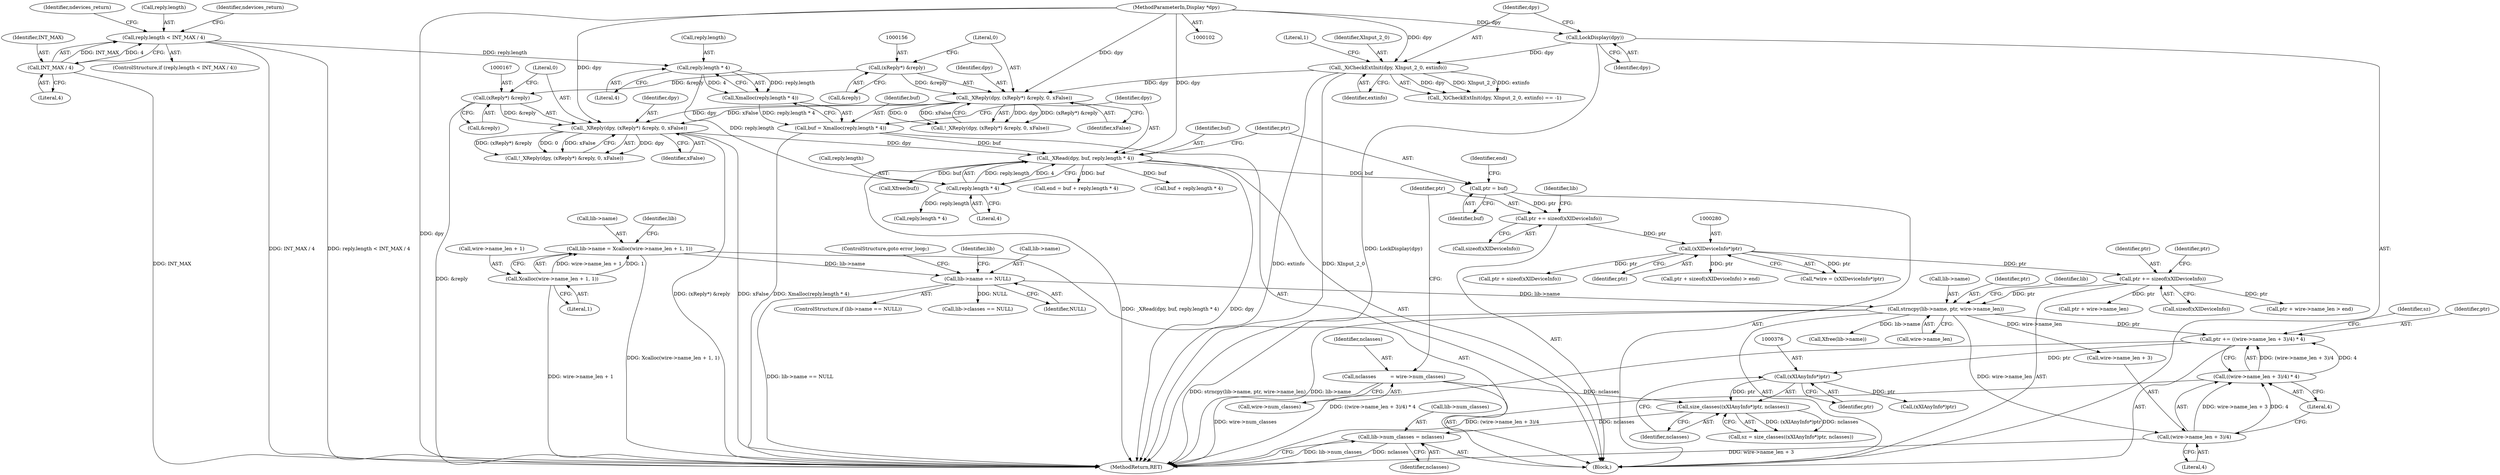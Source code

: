 digraph "0_libXi_19a9cd607de73947fcfb104682f203ffe4e1f4e5_2@pointer" {
"1000406" [label="(Call,lib->num_classes = nclasses)"];
"1000374" [label="(Call,size_classes((xXIAnyInfo*)ptr, nclasses))"];
"1000375" [label="(Call,(xXIAnyInfo*)ptr)"];
"1000361" [label="(Call,ptr += ((wire->name_len + 3)/4) * 4)"];
"1000363" [label="(Call,((wire->name_len + 3)/4) * 4)"];
"1000364" [label="(Call,(wire->name_len + 3)/4)"];
"1000344" [label="(Call,strncpy(lib->name, ptr, wire->name_len))"];
"1000338" [label="(Call,lib->name == NULL)"];
"1000326" [label="(Call,lib->name = Xcalloc(wire->name_len + 1, 1))"];
"1000330" [label="(Call,Xcalloc(wire->name_len + 1, 1))"];
"1000313" [label="(Call,ptr += sizeof(xXIDeviceInfo))"];
"1000279" [label="(Call,(xXIDeviceInfo*)ptr)"];
"1000254" [label="(Call,ptr += sizeof(xXIDeviceInfo))"];
"1000228" [label="(Call,ptr = buf)"];
"1000220" [label="(Call,_XRead(dpy, buf, reply.length * 4))"];
"1000164" [label="(Call,_XReply(dpy, (xReply*) &reply, 0, xFalse))"];
"1000153" [label="(Call,_XReply(dpy, (xReply*) &reply, 0, xFalse))"];
"1000122" [label="(Call,_XiCheckExtInit(dpy, XInput_2_0, extinfo))"];
"1000118" [label="(Call,LockDisplay(dpy))"];
"1000103" [label="(MethodParameterIn,Display *dpy)"];
"1000155" [label="(Call,(xReply*) &reply)"];
"1000166" [label="(Call,(xReply*) &reply)"];
"1000212" [label="(Call,buf = Xmalloc(reply.length * 4))"];
"1000214" [label="(Call,Xmalloc(reply.length * 4))"];
"1000215" [label="(Call,reply.length * 4)"];
"1000174" [label="(Call,reply.length < INT_MAX / 4)"];
"1000178" [label="(Call,INT_MAX / 4)"];
"1000223" [label="(Call,reply.length * 4)"];
"1000249" [label="(Call,nclasses         = wire->num_classes)"];
"1000283" [label="(Call,ptr + sizeof(xXIDeviceInfo) > end)"];
"1000227" [label="(Literal,4)"];
"1000224" [label="(Call,reply.length)"];
"1000124" [label="(Identifier,XInput_2_0)"];
"1000279" [label="(Call,(xXIDeviceInfo*)ptr)"];
"1000277" [label="(Call,*wire = (xXIDeviceInfo*)ptr)"];
"1000118" [label="(Call,LockDisplay(dpy))"];
"1000203" [label="(Identifier,ndevices_return)"];
"1000406" [label="(Call,lib->num_classes = nclasses)"];
"1000166" [label="(Call,(xReply*) &reply)"];
"1000386" [label="(Call,lib->classes == NULL)"];
"1000250" [label="(Identifier,nclasses)"];
"1000127" [label="(Literal,1)"];
"1000364" [label="(Call,(wire->name_len + 3)/4)"];
"1000375" [label="(Call,(xXIAnyInfo*)ptr)"];
"1000233" [label="(Call,buf + reply.length * 4)"];
"1000213" [label="(Identifier,buf)"];
"1000260" [label="(Identifier,lib)"];
"1000371" [label="(Literal,4)"];
"1000175" [label="(Call,reply.length)"];
"1000362" [label="(Identifier,ptr)"];
"1000180" [label="(Literal,4)"];
"1000355" [label="(Identifier,lib)"];
"1000179" [label="(Identifier,INT_MAX)"];
"1000222" [label="(Identifier,buf)"];
"1000339" [label="(Call,lib->name)"];
"1000165" [label="(Identifier,dpy)"];
"1000361" [label="(Call,ptr += ((wire->name_len + 3)/4) * 4)"];
"1000173" [label="(ControlStructure,if (reply.length < INT_MAX / 4))"];
"1000330" [label="(Call,Xcalloc(wire->name_len + 1, 1))"];
"1000336" [label="(Literal,1)"];
"1000168" [label="(Call,&reply)"];
"1000123" [label="(Identifier,dpy)"];
"1000152" [label="(Call,!_XReply(dpy, (xReply*) &reply, 0, xFalse))"];
"1000212" [label="(Call,buf = Xmalloc(reply.length * 4))"];
"1000119" [label="(Identifier,dpy)"];
"1000230" [label="(Identifier,buf)"];
"1000159" [label="(Literal,0)"];
"1000327" [label="(Call,lib->name)"];
"1000157" [label="(Call,&reply)"];
"1000392" [label="(Call,Xfree(lib->name))"];
"1000410" [label="(Identifier,nclasses)"];
"1000229" [label="(Identifier,ptr)"];
"1000345" [label="(Call,lib->name)"];
"1000235" [label="(Call,reply.length * 4)"];
"1000326" [label="(Call,lib->name = Xcalloc(wire->name_len + 1, 1))"];
"1000284" [label="(Call,ptr + sizeof(xXIDeviceInfo))"];
"1000228" [label="(Call,ptr = buf)"];
"1000153" [label="(Call,_XReply(dpy, (xReply*) &reply, 0, xFalse))"];
"1000232" [label="(Identifier,end)"];
"1000154" [label="(Identifier,dpy)"];
"1000216" [label="(Call,reply.length)"];
"1000254" [label="(Call,ptr += sizeof(xXIDeviceInfo))"];
"1000184" [label="(Identifier,ndevices_return)"];
"1000411" [label="(MethodReturn,RET)"];
"1000343" [label="(ControlStructure,goto error_loop;)"];
"1000342" [label="(Identifier,NULL)"];
"1000314" [label="(Identifier,ptr)"];
"1000155" [label="(Call,(xReply*) &reply)"];
"1000337" [label="(ControlStructure,if (lib->name == NULL))"];
"1000377" [label="(Identifier,ptr)"];
"1000315" [label="(Call,sizeof(xXIDeviceInfo))"];
"1000344" [label="(Call,strncpy(lib->name, ptr, wire->name_len))"];
"1000374" [label="(Call,size_classes((xXIAnyInfo*)ptr, nclasses))"];
"1000363" [label="(Call,((wire->name_len + 3)/4) * 4)"];
"1000318" [label="(Call,ptr + wire->name_len > end)"];
"1000407" [label="(Call,lib->num_classes)"];
"1000170" [label="(Literal,0)"];
"1000121" [label="(Call,_XiCheckExtInit(dpy, XInput_2_0, extinfo) == -1)"];
"1000346" [label="(Identifier,lib)"];
"1000349" [label="(Call,wire->name_len)"];
"1000163" [label="(Call,!_XReply(dpy, (xReply*) &reply, 0, xFalse))"];
"1000223" [label="(Call,reply.length * 4)"];
"1000365" [label="(Call,wire->name_len + 3)"];
"1000122" [label="(Call,_XiCheckExtInit(dpy, XInput_2_0, extinfo))"];
"1000401" [label="(Call,(xXIAnyInfo*)ptr)"];
"1000320" [label="(Identifier,ptr)"];
"1000255" [label="(Identifier,ptr)"];
"1000338" [label="(Call,lib->name == NULL)"];
"1000378" [label="(Identifier,nclasses)"];
"1000348" [label="(Identifier,ptr)"];
"1000372" [label="(Call,sz = size_classes((xXIAnyInfo*)ptr, nclasses))"];
"1000220" [label="(Call,_XRead(dpy, buf, reply.length * 4))"];
"1000313" [label="(Call,ptr += sizeof(xXIDeviceInfo))"];
"1000125" [label="(Identifier,extinfo)"];
"1000164" [label="(Call,_XReply(dpy, (xReply*) &reply, 0, xFalse))"];
"1000174" [label="(Call,reply.length < INT_MAX / 4)"];
"1000251" [label="(Call,wire->num_classes)"];
"1000256" [label="(Call,sizeof(xXIDeviceInfo))"];
"1000219" [label="(Literal,4)"];
"1000171" [label="(Identifier,xFalse)"];
"1000311" [label="(Call,Xfree(buf))"];
"1000214" [label="(Call,Xmalloc(reply.length * 4))"];
"1000178" [label="(Call,INT_MAX / 4)"];
"1000281" [label="(Identifier,ptr)"];
"1000249" [label="(Call,nclasses         = wire->num_classes)"];
"1000370" [label="(Literal,4)"];
"1000103" [label="(MethodParameterIn,Display *dpy)"];
"1000106" [label="(Block,)"];
"1000221" [label="(Identifier,dpy)"];
"1000231" [label="(Call,end = buf + reply.length * 4)"];
"1000373" [label="(Identifier,sz)"];
"1000215" [label="(Call,reply.length * 4)"];
"1000331" [label="(Call,wire->name_len + 1)"];
"1000319" [label="(Call,ptr + wire->name_len)"];
"1000340" [label="(Identifier,lib)"];
"1000160" [label="(Identifier,xFalse)"];
"1000406" -> "1000106"  [label="AST: "];
"1000406" -> "1000410"  [label="CFG: "];
"1000407" -> "1000406"  [label="AST: "];
"1000410" -> "1000406"  [label="AST: "];
"1000411" -> "1000406"  [label="CFG: "];
"1000406" -> "1000411"  [label="DDG: lib->num_classes"];
"1000406" -> "1000411"  [label="DDG: nclasses"];
"1000374" -> "1000406"  [label="DDG: nclasses"];
"1000374" -> "1000372"  [label="AST: "];
"1000374" -> "1000378"  [label="CFG: "];
"1000375" -> "1000374"  [label="AST: "];
"1000378" -> "1000374"  [label="AST: "];
"1000372" -> "1000374"  [label="CFG: "];
"1000374" -> "1000372"  [label="DDG: (xXIAnyInfo*)ptr"];
"1000374" -> "1000372"  [label="DDG: nclasses"];
"1000375" -> "1000374"  [label="DDG: ptr"];
"1000249" -> "1000374"  [label="DDG: nclasses"];
"1000375" -> "1000377"  [label="CFG: "];
"1000376" -> "1000375"  [label="AST: "];
"1000377" -> "1000375"  [label="AST: "];
"1000378" -> "1000375"  [label="CFG: "];
"1000361" -> "1000375"  [label="DDG: ptr"];
"1000375" -> "1000401"  [label="DDG: ptr"];
"1000361" -> "1000106"  [label="AST: "];
"1000361" -> "1000363"  [label="CFG: "];
"1000362" -> "1000361"  [label="AST: "];
"1000363" -> "1000361"  [label="AST: "];
"1000373" -> "1000361"  [label="CFG: "];
"1000361" -> "1000411"  [label="DDG: ((wire->name_len + 3)/4) * 4"];
"1000363" -> "1000361"  [label="DDG: (wire->name_len + 3)/4"];
"1000363" -> "1000361"  [label="DDG: 4"];
"1000344" -> "1000361"  [label="DDG: ptr"];
"1000363" -> "1000371"  [label="CFG: "];
"1000364" -> "1000363"  [label="AST: "];
"1000371" -> "1000363"  [label="AST: "];
"1000363" -> "1000411"  [label="DDG: (wire->name_len + 3)/4"];
"1000364" -> "1000363"  [label="DDG: wire->name_len + 3"];
"1000364" -> "1000363"  [label="DDG: 4"];
"1000364" -> "1000370"  [label="CFG: "];
"1000365" -> "1000364"  [label="AST: "];
"1000370" -> "1000364"  [label="AST: "];
"1000371" -> "1000364"  [label="CFG: "];
"1000364" -> "1000411"  [label="DDG: wire->name_len + 3"];
"1000344" -> "1000364"  [label="DDG: wire->name_len"];
"1000344" -> "1000106"  [label="AST: "];
"1000344" -> "1000349"  [label="CFG: "];
"1000345" -> "1000344"  [label="AST: "];
"1000348" -> "1000344"  [label="AST: "];
"1000349" -> "1000344"  [label="AST: "];
"1000355" -> "1000344"  [label="CFG: "];
"1000344" -> "1000411"  [label="DDG: strncpy(lib->name, ptr, wire->name_len)"];
"1000344" -> "1000411"  [label="DDG: lib->name"];
"1000338" -> "1000344"  [label="DDG: lib->name"];
"1000313" -> "1000344"  [label="DDG: ptr"];
"1000344" -> "1000365"  [label="DDG: wire->name_len"];
"1000344" -> "1000392"  [label="DDG: lib->name"];
"1000338" -> "1000337"  [label="AST: "];
"1000338" -> "1000342"  [label="CFG: "];
"1000339" -> "1000338"  [label="AST: "];
"1000342" -> "1000338"  [label="AST: "];
"1000343" -> "1000338"  [label="CFG: "];
"1000346" -> "1000338"  [label="CFG: "];
"1000338" -> "1000411"  [label="DDG: lib->name == NULL"];
"1000326" -> "1000338"  [label="DDG: lib->name"];
"1000338" -> "1000386"  [label="DDG: NULL"];
"1000326" -> "1000106"  [label="AST: "];
"1000326" -> "1000330"  [label="CFG: "];
"1000327" -> "1000326"  [label="AST: "];
"1000330" -> "1000326"  [label="AST: "];
"1000340" -> "1000326"  [label="CFG: "];
"1000326" -> "1000411"  [label="DDG: Xcalloc(wire->name_len + 1, 1)"];
"1000330" -> "1000326"  [label="DDG: wire->name_len + 1"];
"1000330" -> "1000326"  [label="DDG: 1"];
"1000330" -> "1000336"  [label="CFG: "];
"1000331" -> "1000330"  [label="AST: "];
"1000336" -> "1000330"  [label="AST: "];
"1000330" -> "1000411"  [label="DDG: wire->name_len + 1"];
"1000313" -> "1000106"  [label="AST: "];
"1000313" -> "1000315"  [label="CFG: "];
"1000314" -> "1000313"  [label="AST: "];
"1000315" -> "1000313"  [label="AST: "];
"1000320" -> "1000313"  [label="CFG: "];
"1000279" -> "1000313"  [label="DDG: ptr"];
"1000313" -> "1000318"  [label="DDG: ptr"];
"1000313" -> "1000319"  [label="DDG: ptr"];
"1000279" -> "1000277"  [label="AST: "];
"1000279" -> "1000281"  [label="CFG: "];
"1000280" -> "1000279"  [label="AST: "];
"1000281" -> "1000279"  [label="AST: "];
"1000277" -> "1000279"  [label="CFG: "];
"1000279" -> "1000277"  [label="DDG: ptr"];
"1000254" -> "1000279"  [label="DDG: ptr"];
"1000279" -> "1000283"  [label="DDG: ptr"];
"1000279" -> "1000284"  [label="DDG: ptr"];
"1000254" -> "1000106"  [label="AST: "];
"1000254" -> "1000256"  [label="CFG: "];
"1000255" -> "1000254"  [label="AST: "];
"1000256" -> "1000254"  [label="AST: "];
"1000260" -> "1000254"  [label="CFG: "];
"1000228" -> "1000254"  [label="DDG: ptr"];
"1000228" -> "1000106"  [label="AST: "];
"1000228" -> "1000230"  [label="CFG: "];
"1000229" -> "1000228"  [label="AST: "];
"1000230" -> "1000228"  [label="AST: "];
"1000232" -> "1000228"  [label="CFG: "];
"1000220" -> "1000228"  [label="DDG: buf"];
"1000220" -> "1000106"  [label="AST: "];
"1000220" -> "1000223"  [label="CFG: "];
"1000221" -> "1000220"  [label="AST: "];
"1000222" -> "1000220"  [label="AST: "];
"1000223" -> "1000220"  [label="AST: "];
"1000229" -> "1000220"  [label="CFG: "];
"1000220" -> "1000411"  [label="DDG: dpy"];
"1000220" -> "1000411"  [label="DDG: _XRead(dpy, buf, reply.length * 4)"];
"1000164" -> "1000220"  [label="DDG: dpy"];
"1000103" -> "1000220"  [label="DDG: dpy"];
"1000212" -> "1000220"  [label="DDG: buf"];
"1000223" -> "1000220"  [label="DDG: reply.length"];
"1000223" -> "1000220"  [label="DDG: 4"];
"1000220" -> "1000231"  [label="DDG: buf"];
"1000220" -> "1000233"  [label="DDG: buf"];
"1000220" -> "1000311"  [label="DDG: buf"];
"1000164" -> "1000163"  [label="AST: "];
"1000164" -> "1000171"  [label="CFG: "];
"1000165" -> "1000164"  [label="AST: "];
"1000166" -> "1000164"  [label="AST: "];
"1000170" -> "1000164"  [label="AST: "];
"1000171" -> "1000164"  [label="AST: "];
"1000163" -> "1000164"  [label="CFG: "];
"1000164" -> "1000411"  [label="DDG: (xReply*) &reply"];
"1000164" -> "1000411"  [label="DDG: xFalse"];
"1000164" -> "1000163"  [label="DDG: dpy"];
"1000164" -> "1000163"  [label="DDG: (xReply*) &reply"];
"1000164" -> "1000163"  [label="DDG: 0"];
"1000164" -> "1000163"  [label="DDG: xFalse"];
"1000153" -> "1000164"  [label="DDG: dpy"];
"1000153" -> "1000164"  [label="DDG: xFalse"];
"1000103" -> "1000164"  [label="DDG: dpy"];
"1000166" -> "1000164"  [label="DDG: &reply"];
"1000153" -> "1000152"  [label="AST: "];
"1000153" -> "1000160"  [label="CFG: "];
"1000154" -> "1000153"  [label="AST: "];
"1000155" -> "1000153"  [label="AST: "];
"1000159" -> "1000153"  [label="AST: "];
"1000160" -> "1000153"  [label="AST: "];
"1000152" -> "1000153"  [label="CFG: "];
"1000153" -> "1000152"  [label="DDG: dpy"];
"1000153" -> "1000152"  [label="DDG: (xReply*) &reply"];
"1000153" -> "1000152"  [label="DDG: 0"];
"1000153" -> "1000152"  [label="DDG: xFalse"];
"1000122" -> "1000153"  [label="DDG: dpy"];
"1000103" -> "1000153"  [label="DDG: dpy"];
"1000155" -> "1000153"  [label="DDG: &reply"];
"1000122" -> "1000121"  [label="AST: "];
"1000122" -> "1000125"  [label="CFG: "];
"1000123" -> "1000122"  [label="AST: "];
"1000124" -> "1000122"  [label="AST: "];
"1000125" -> "1000122"  [label="AST: "];
"1000127" -> "1000122"  [label="CFG: "];
"1000122" -> "1000411"  [label="DDG: extinfo"];
"1000122" -> "1000411"  [label="DDG: XInput_2_0"];
"1000122" -> "1000121"  [label="DDG: dpy"];
"1000122" -> "1000121"  [label="DDG: XInput_2_0"];
"1000122" -> "1000121"  [label="DDG: extinfo"];
"1000118" -> "1000122"  [label="DDG: dpy"];
"1000103" -> "1000122"  [label="DDG: dpy"];
"1000118" -> "1000106"  [label="AST: "];
"1000118" -> "1000119"  [label="CFG: "];
"1000119" -> "1000118"  [label="AST: "];
"1000123" -> "1000118"  [label="CFG: "];
"1000118" -> "1000411"  [label="DDG: LockDisplay(dpy)"];
"1000103" -> "1000118"  [label="DDG: dpy"];
"1000103" -> "1000102"  [label="AST: "];
"1000103" -> "1000411"  [label="DDG: dpy"];
"1000155" -> "1000157"  [label="CFG: "];
"1000156" -> "1000155"  [label="AST: "];
"1000157" -> "1000155"  [label="AST: "];
"1000159" -> "1000155"  [label="CFG: "];
"1000155" -> "1000166"  [label="DDG: &reply"];
"1000166" -> "1000168"  [label="CFG: "];
"1000167" -> "1000166"  [label="AST: "];
"1000168" -> "1000166"  [label="AST: "];
"1000170" -> "1000166"  [label="CFG: "];
"1000166" -> "1000411"  [label="DDG: &reply"];
"1000212" -> "1000106"  [label="AST: "];
"1000212" -> "1000214"  [label="CFG: "];
"1000213" -> "1000212"  [label="AST: "];
"1000214" -> "1000212"  [label="AST: "];
"1000221" -> "1000212"  [label="CFG: "];
"1000212" -> "1000411"  [label="DDG: Xmalloc(reply.length * 4)"];
"1000214" -> "1000212"  [label="DDG: reply.length * 4"];
"1000214" -> "1000215"  [label="CFG: "];
"1000215" -> "1000214"  [label="AST: "];
"1000215" -> "1000214"  [label="DDG: reply.length"];
"1000215" -> "1000214"  [label="DDG: 4"];
"1000215" -> "1000219"  [label="CFG: "];
"1000216" -> "1000215"  [label="AST: "];
"1000219" -> "1000215"  [label="AST: "];
"1000174" -> "1000215"  [label="DDG: reply.length"];
"1000215" -> "1000223"  [label="DDG: reply.length"];
"1000174" -> "1000173"  [label="AST: "];
"1000174" -> "1000178"  [label="CFG: "];
"1000175" -> "1000174"  [label="AST: "];
"1000178" -> "1000174"  [label="AST: "];
"1000184" -> "1000174"  [label="CFG: "];
"1000203" -> "1000174"  [label="CFG: "];
"1000174" -> "1000411"  [label="DDG: INT_MAX / 4"];
"1000174" -> "1000411"  [label="DDG: reply.length < INT_MAX / 4"];
"1000178" -> "1000174"  [label="DDG: INT_MAX"];
"1000178" -> "1000174"  [label="DDG: 4"];
"1000178" -> "1000180"  [label="CFG: "];
"1000179" -> "1000178"  [label="AST: "];
"1000180" -> "1000178"  [label="AST: "];
"1000178" -> "1000411"  [label="DDG: INT_MAX"];
"1000223" -> "1000227"  [label="CFG: "];
"1000224" -> "1000223"  [label="AST: "];
"1000227" -> "1000223"  [label="AST: "];
"1000223" -> "1000235"  [label="DDG: reply.length"];
"1000249" -> "1000106"  [label="AST: "];
"1000249" -> "1000251"  [label="CFG: "];
"1000250" -> "1000249"  [label="AST: "];
"1000251" -> "1000249"  [label="AST: "];
"1000255" -> "1000249"  [label="CFG: "];
"1000249" -> "1000411"  [label="DDG: wire->num_classes"];
}
